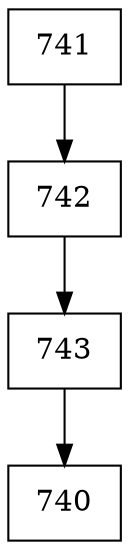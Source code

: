 digraph G {
  node [shape=record];
  node0 [label="{741}"];
  node0 -> node1;
  node1 [label="{742}"];
  node1 -> node2;
  node2 [label="{743}"];
  node2 -> node3;
  node3 [label="{740}"];
}
